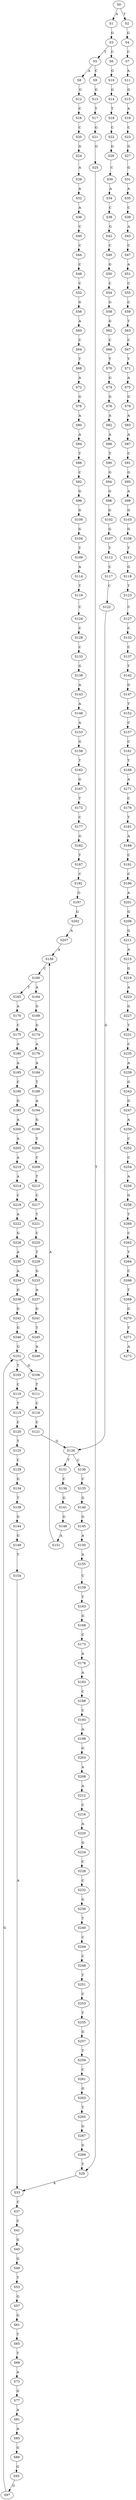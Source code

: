 strict digraph  {
	S0 -> S1 [ label = A ];
	S0 -> S2 [ label = T ];
	S1 -> S3 [ label = G ];
	S2 -> S4 [ label = G ];
	S3 -> S5 [ label = T ];
	S3 -> S6 [ label = C ];
	S4 -> S7 [ label = C ];
	S5 -> S8 [ label = A ];
	S5 -> S9 [ label = C ];
	S6 -> S10 [ label = G ];
	S7 -> S11 [ label = A ];
	S8 -> S12 [ label = G ];
	S9 -> S13 [ label = G ];
	S10 -> S14 [ label = G ];
	S11 -> S15 [ label = G ];
	S12 -> S16 [ label = C ];
	S13 -> S17 [ label = T ];
	S14 -> S18 [ label = T ];
	S15 -> S19 [ label = A ];
	S16 -> S20 [ label = C ];
	S17 -> S21 [ label = G ];
	S18 -> S22 [ label = C ];
	S19 -> S23 [ label = C ];
	S20 -> S24 [ label = G ];
	S21 -> S25 [ label = G ];
	S22 -> S26 [ label = G ];
	S23 -> S27 [ label = G ];
	S24 -> S28 [ label = A ];
	S25 -> S29 [ label = T ];
	S26 -> S30 [ label = C ];
	S27 -> S31 [ label = G ];
	S28 -> S32 [ label = A ];
	S29 -> S33 [ label = A ];
	S30 -> S34 [ label = A ];
	S31 -> S35 [ label = A ];
	S32 -> S36 [ label = A ];
	S33 -> S37 [ label = C ];
	S34 -> S38 [ label = C ];
	S35 -> S39 [ label = C ];
	S36 -> S40 [ label = C ];
	S37 -> S41 [ label = C ];
	S38 -> S42 [ label = G ];
	S39 -> S43 [ label = A ];
	S40 -> S44 [ label = C ];
	S41 -> S45 [ label = G ];
	S42 -> S46 [ label = C ];
	S43 -> S47 [ label = C ];
	S44 -> S48 [ label = C ];
	S45 -> S49 [ label = G ];
	S46 -> S50 [ label = G ];
	S47 -> S51 [ label = A ];
	S48 -> S52 [ label = C ];
	S49 -> S53 [ label = T ];
	S50 -> S54 [ label = C ];
	S51 -> S55 [ label = C ];
	S52 -> S56 [ label = G ];
	S53 -> S57 [ label = G ];
	S54 -> S58 [ label = G ];
	S55 -> S59 [ label = C ];
	S56 -> S60 [ label = A ];
	S57 -> S61 [ label = G ];
	S58 -> S62 [ label = G ];
	S59 -> S63 [ label = T ];
	S60 -> S64 [ label = C ];
	S61 -> S65 [ label = T ];
	S62 -> S66 [ label = C ];
	S63 -> S67 [ label = C ];
	S64 -> S68 [ label = T ];
	S65 -> S69 [ label = T ];
	S66 -> S70 [ label = T ];
	S67 -> S71 [ label = T ];
	S68 -> S72 [ label = A ];
	S69 -> S73 [ label = A ];
	S70 -> S74 [ label = G ];
	S71 -> S75 [ label = A ];
	S72 -> S76 [ label = G ];
	S73 -> S77 [ label = G ];
	S74 -> S78 [ label = G ];
	S75 -> S79 [ label = G ];
	S76 -> S80 [ label = A ];
	S77 -> S81 [ label = A ];
	S78 -> S82 [ label = A ];
	S79 -> S83 [ label = A ];
	S80 -> S84 [ label = A ];
	S81 -> S85 [ label = A ];
	S82 -> S86 [ label = A ];
	S83 -> S87 [ label = A ];
	S84 -> S88 [ label = T ];
	S85 -> S89 [ label = G ];
	S86 -> S90 [ label = T ];
	S87 -> S91 [ label = C ];
	S88 -> S92 [ label = C ];
	S89 -> S93 [ label = G ];
	S90 -> S94 [ label = G ];
	S91 -> S95 [ label = G ];
	S92 -> S96 [ label = G ];
	S93 -> S97 [ label = G ];
	S94 -> S98 [ label = G ];
	S95 -> S99 [ label = A ];
	S96 -> S100 [ label = G ];
	S97 -> S101 [ label = G ];
	S98 -> S102 [ label = G ];
	S99 -> S103 [ label = G ];
	S100 -> S104 [ label = G ];
	S101 -> S105 [ label = T ];
	S101 -> S106 [ label = G ];
	S102 -> S107 [ label = G ];
	S103 -> S108 [ label = G ];
	S104 -> S109 [ label = T ];
	S105 -> S110 [ label = C ];
	S106 -> S111 [ label = T ];
	S107 -> S112 [ label = T ];
	S108 -> S113 [ label = T ];
	S109 -> S114 [ label = A ];
	S110 -> S115 [ label = T ];
	S111 -> S116 [ label = C ];
	S112 -> S117 [ label = C ];
	S113 -> S118 [ label = G ];
	S114 -> S119 [ label = T ];
	S115 -> S120 [ label = C ];
	S116 -> S121 [ label = C ];
	S117 -> S122 [ label = C ];
	S118 -> S123 [ label = T ];
	S119 -> S124 [ label = C ];
	S120 -> S125 [ label = T ];
	S121 -> S126 [ label = G ];
	S122 -> S126 [ label = G ];
	S123 -> S127 [ label = C ];
	S124 -> S128 [ label = C ];
	S125 -> S129 [ label = C ];
	S126 -> S130 [ label = C ];
	S126 -> S131 [ label = T ];
	S127 -> S132 [ label = C ];
	S128 -> S133 [ label = C ];
	S129 -> S134 [ label = G ];
	S130 -> S135 [ label = C ];
	S131 -> S136 [ label = C ];
	S132 -> S137 [ label = C ];
	S133 -> S138 [ label = G ];
	S134 -> S139 [ label = T ];
	S135 -> S140 [ label = G ];
	S136 -> S141 [ label = G ];
	S137 -> S142 [ label = T ];
	S138 -> S143 [ label = A ];
	S139 -> S144 [ label = G ];
	S140 -> S145 [ label = G ];
	S141 -> S146 [ label = G ];
	S142 -> S147 [ label = G ];
	S143 -> S148 [ label = A ];
	S144 -> S149 [ label = G ];
	S145 -> S150 [ label = A ];
	S146 -> S151 [ label = A ];
	S147 -> S152 [ label = T ];
	S148 -> S153 [ label = A ];
	S149 -> S154 [ label = T ];
	S150 -> S155 [ label = A ];
	S151 -> S156 [ label = A ];
	S152 -> S157 [ label = C ];
	S153 -> S158 [ label = G ];
	S154 -> S33 [ label = A ];
	S155 -> S159 [ label = C ];
	S156 -> S160 [ label = C ];
	S157 -> S161 [ label = C ];
	S158 -> S162 [ label = T ];
	S159 -> S163 [ label = T ];
	S160 -> S164 [ label = A ];
	S160 -> S165 [ label = T ];
	S161 -> S166 [ label = T ];
	S162 -> S167 [ label = G ];
	S163 -> S168 [ label = G ];
	S164 -> S169 [ label = G ];
	S165 -> S170 [ label = A ];
	S166 -> S171 [ label = A ];
	S167 -> S172 [ label = T ];
	S168 -> S173 [ label = C ];
	S169 -> S174 [ label = G ];
	S170 -> S175 [ label = C ];
	S171 -> S176 [ label = C ];
	S172 -> S177 [ label = C ];
	S173 -> S178 [ label = A ];
	S174 -> S179 [ label = A ];
	S175 -> S180 [ label = A ];
	S176 -> S181 [ label = T ];
	S177 -> S182 [ label = G ];
	S178 -> S183 [ label = A ];
	S179 -> S184 [ label = A ];
	S180 -> S185 [ label = A ];
	S181 -> S186 [ label = A ];
	S182 -> S187 [ label = T ];
	S183 -> S188 [ label = C ];
	S184 -> S189 [ label = T ];
	S185 -> S190 [ label = C ];
	S186 -> S191 [ label = C ];
	S187 -> S192 [ label = C ];
	S188 -> S193 [ label = C ];
	S189 -> S194 [ label = A ];
	S190 -> S195 [ label = G ];
	S191 -> S196 [ label = C ];
	S192 -> S197 [ label = G ];
	S193 -> S198 [ label = A ];
	S194 -> S199 [ label = G ];
	S195 -> S200 [ label = A ];
	S196 -> S201 [ label = A ];
	S197 -> S202 [ label = G ];
	S198 -> S203 [ label = G ];
	S199 -> S204 [ label = T ];
	S200 -> S205 [ label = A ];
	S201 -> S206 [ label = G ];
	S202 -> S207 [ label = A ];
	S203 -> S208 [ label = A ];
	S204 -> S209 [ label = C ];
	S205 -> S210 [ label = A ];
	S206 -> S211 [ label = G ];
	S207 -> S156 [ label = A ];
	S208 -> S212 [ label = A ];
	S209 -> S213 [ label = T ];
	S210 -> S214 [ label = A ];
	S211 -> S215 [ label = A ];
	S212 -> S216 [ label = C ];
	S213 -> S217 [ label = C ];
	S214 -> S218 [ label = C ];
	S215 -> S219 [ label = G ];
	S216 -> S220 [ label = A ];
	S217 -> S221 [ label = T ];
	S218 -> S222 [ label = A ];
	S219 -> S223 [ label = A ];
	S220 -> S224 [ label = G ];
	S221 -> S225 [ label = C ];
	S222 -> S226 [ label = G ];
	S223 -> S227 [ label = G ];
	S224 -> S228 [ label = C ];
	S225 -> S229 [ label = T ];
	S226 -> S230 [ label = A ];
	S227 -> S231 [ label = T ];
	S228 -> S232 [ label = C ];
	S229 -> S233 [ label = G ];
	S230 -> S234 [ label = A ];
	S231 -> S235 [ label = C ];
	S232 -> S236 [ label = G ];
	S233 -> S237 [ label = A ];
	S234 -> S238 [ label = G ];
	S235 -> S239 [ label = A ];
	S236 -> S240 [ label = T ];
	S237 -> S241 [ label = G ];
	S238 -> S242 [ label = G ];
	S239 -> S243 [ label = G ];
	S240 -> S244 [ label = C ];
	S241 -> S245 [ label = T ];
	S242 -> S246 [ label = G ];
	S243 -> S247 [ label = G ];
	S244 -> S248 [ label = C ];
	S245 -> S249 [ label = A ];
	S246 -> S101 [ label = G ];
	S247 -> S250 [ label = A ];
	S248 -> S251 [ label = T ];
	S250 -> S252 [ label = C ];
	S251 -> S253 [ label = C ];
	S252 -> S254 [ label = C ];
	S253 -> S255 [ label = T ];
	S254 -> S256 [ label = A ];
	S255 -> S257 [ label = G ];
	S256 -> S258 [ label = G ];
	S257 -> S259 [ label = T ];
	S258 -> S260 [ label = T ];
	S259 -> S261 [ label = C ];
	S260 -> S262 [ label = C ];
	S261 -> S263 [ label = G ];
	S262 -> S264 [ label = T ];
	S263 -> S265 [ label = T ];
	S264 -> S266 [ label = C ];
	S265 -> S267 [ label = G ];
	S266 -> S268 [ label = T ];
	S267 -> S269 [ label = G ];
	S268 -> S270 [ label = G ];
	S269 -> S29 [ label = T ];
	S270 -> S271 [ label = T ];
	S271 -> S272 [ label = A ];
}
